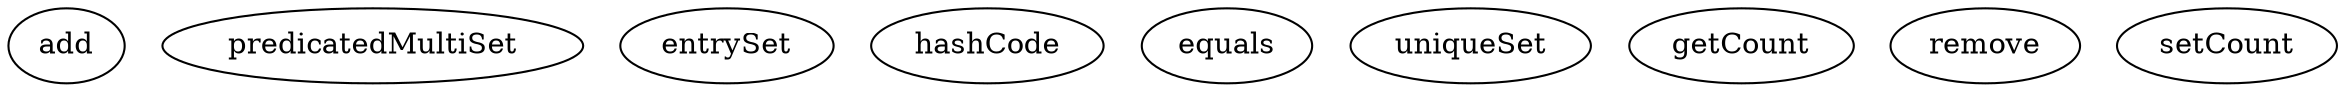 digraph G {
add;
predicatedMultiSet;
entrySet;
hashCode;
equals;
uniqueSet;
getCount;
remove;
setCount;
}